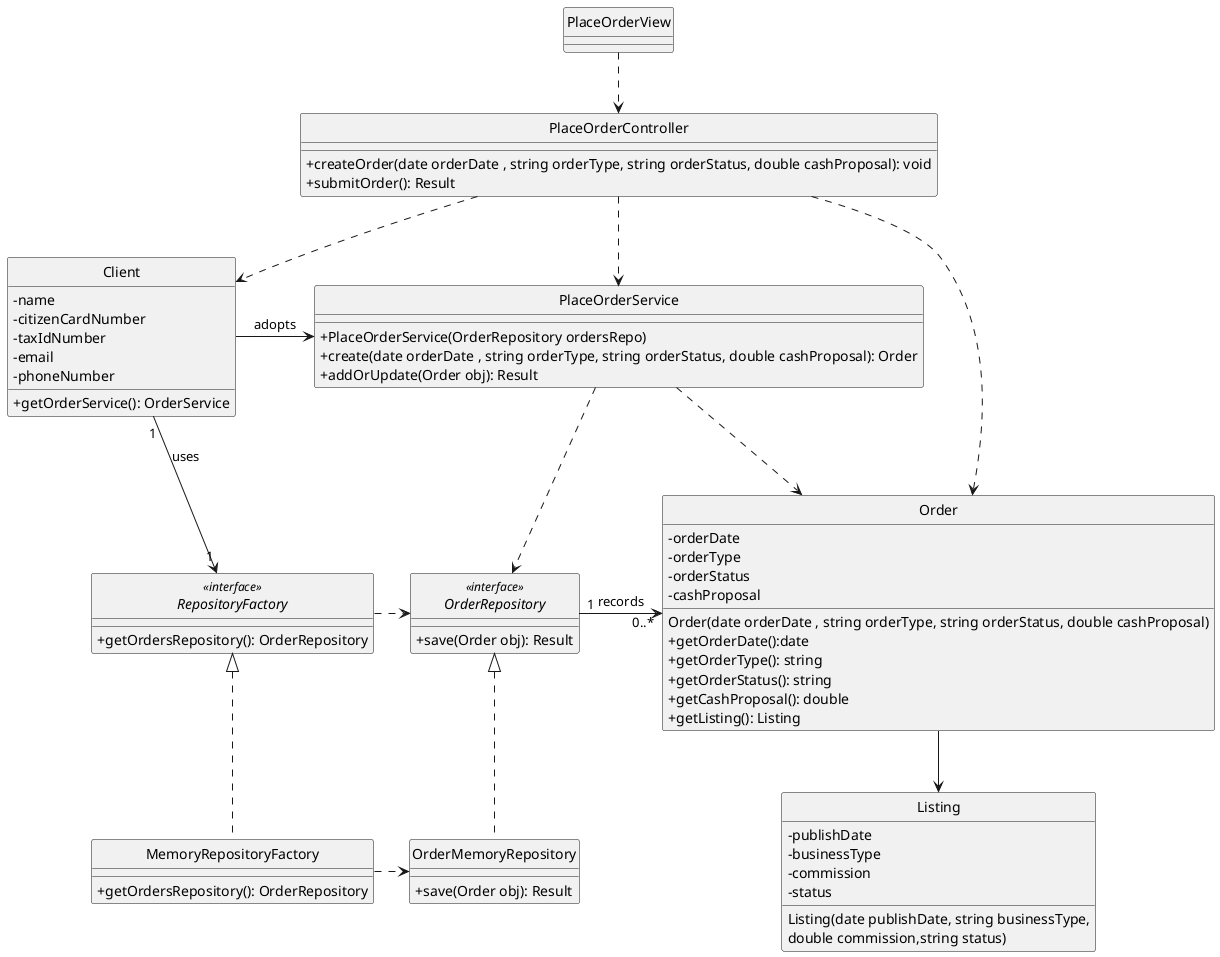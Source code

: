 @startuml
'https://plantuml.com/class-diagram

hide circle
skinparam classAttributeIconSize 0

class PlaceOrderView {
}

class PlaceOrderController {
    +createOrder(date orderDate , string orderType, string orderStatus, double cashProposal): void
    +submitOrder(): Result
}

class Client {
  -name
  -citizenCardNumber
  -taxIdNumber
  -email
  -phoneNumber
    +getOrderService(): OrderService
}

class PlaceOrderService {
    +PlaceOrderService(OrderRepository ordersRepo)
    +create(date orderDate , string orderType, string orderStatus, double cashProposal): Order
    +addOrUpdate(Order obj): Result
}

interface OrderRepository <<interface>> {
    +save(Order obj): Result
}

interface RepositoryFactory <<interface>> {
    +getOrdersRepository(): OrderRepository
}

class Order {
    -orderDate
    -orderType
    -orderStatus
    -cashProposal
    Order(date orderDate , string orderType, string orderStatus, double cashProposal)
    +getOrderDate():date
    +getOrderType(): string
    +getOrderStatus(): string
    +getCashProposal(): double
    +getListing(): Listing

}

class Listing {
    -publishDate
    -businessType
    -commission
    -status
     Listing(date publishDate, string businessType,
 double commission,string status)
}

Client "1" -down-> "1" RepositoryFactory: uses
OrderRepository "1" -right-> "0..*" Order: records

PlaceOrderView ..> PlaceOrderController
PlaceOrderController ..> Client
PlaceOrderController ..> PlaceOrderService
PlaceOrderService ..> OrderRepository
PlaceOrderService ..> Order
PlaceOrderController ..> Order
Order --> Listing

Client -> PlaceOrderService: adopts
RepositoryFactory .right.> OrderRepository

class OrderMemoryRepository {
    +save(Order obj): Result
}

class MemoryRepositoryFactory {
    +getOrdersRepository(): OrderRepository
}

OrderMemoryRepository .up.|> OrderRepository
MemoryRepositoryFactory .up.|> RepositoryFactory

MemoryRepositoryFactory .right.> OrderMemoryRepository
@enduml